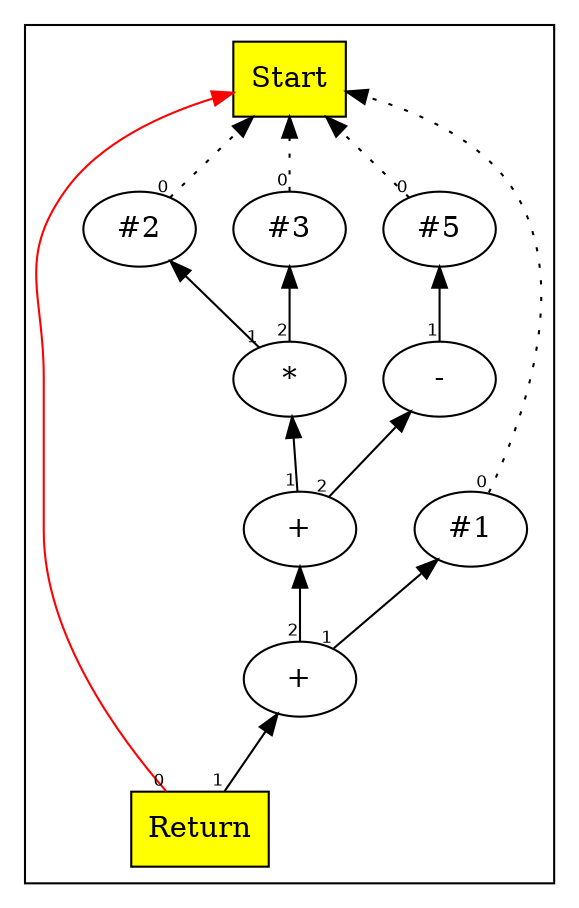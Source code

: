 digraph chapter02 {
/*
return 1+2*3+-5;
*/
	rankdir=BT;
	ordering="in";
	concentrate="true";
	subgraph cluster_Nodes {
		Start1 [ shape=box style=filled fillcolor=yellow label="Start" ];
		Con_2 [ label="#1" ];
		Con_3 [ label="#2" ];
		Con_4 [ label="#3" ];
		Mul5 [ label="*" ];
		Con_6 [ label="#5" ];
		Minus7 [ label="-" ];
		Add8 [ label="+" ];
		Add9 [ label="+" ];
		Return10 [ shape=box style=filled fillcolor=yellow label="Return" ];
	}
	edge [ fontname=Helvetica, fontsize=8 ];
	Con_2 -> Start1[taillabel=0 style=dotted];
	Con_3 -> Start1[taillabel=0 style=dotted];
	Con_4 -> Start1[taillabel=0 style=dotted];
	Mul5 -> Con_3[taillabel=1];
	Mul5 -> Con_4[taillabel=2];
	Con_6 -> Start1[taillabel=0 style=dotted];
	Minus7 -> Con_6[taillabel=1];
	Add8 -> Mul5[taillabel=1];
	Add8 -> Minus7[taillabel=2];
	Add9 -> Con_2[taillabel=1];
	Add9 -> Add8[taillabel=2];
	Return10 -> Start1[taillabel=0 color=red];
	Return10 -> Add9[taillabel=1];
}
